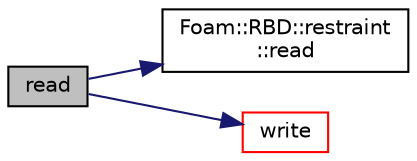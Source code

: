 digraph "read"
{
  bgcolor="transparent";
  edge [fontname="Helvetica",fontsize="10",labelfontname="Helvetica",labelfontsize="10"];
  node [fontname="Helvetica",fontsize="10",shape=record];
  rankdir="LR";
  Node1 [label="read",height=0.2,width=0.4,color="black", fillcolor="grey75", style="filled", fontcolor="black"];
  Node1 -> Node2 [color="midnightblue",fontsize="10",style="solid",fontname="Helvetica"];
  Node2 [label="Foam::RBD::restraint\l::read",height=0.2,width=0.4,color="black",URL="$a02226.html#a6ce0c64db98eb6144d363dbfc86104eb",tooltip="Update properties from given dictionary. "];
  Node1 -> Node3 [color="midnightblue",fontsize="10",style="solid",fontname="Helvetica"];
  Node3 [label="write",height=0.2,width=0.4,color="red",URL="$a02487.html#a0941061ad5a26be83b4107d05750ace6",tooltip="Write. "];
}
